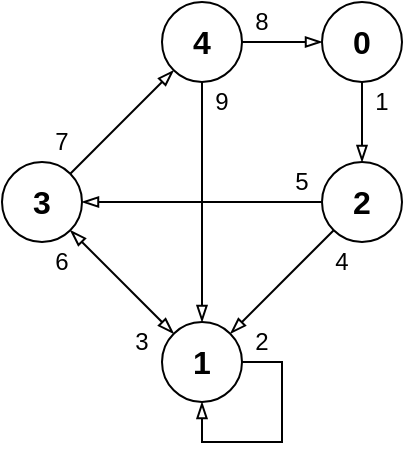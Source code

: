 <mxfile version="26.1.0">
  <diagram name="Страница — 1" id="YImroyyQGoQEcw-YtqCQ">
    <mxGraphModel dx="456" dy="263" grid="0" gridSize="10" guides="1" tooltips="1" connect="1" arrows="1" fold="1" page="0" pageScale="1" pageWidth="827" pageHeight="1169" math="0" shadow="0">
      <root>
        <mxCell id="0" />
        <mxCell id="1" parent="0" />
        <mxCell id="bkq48rS33NFkvsWlMVkS-1" value="&lt;font size=&quot;1&quot;&gt;&lt;b style=&quot;font-size: 16px;&quot;&gt;0&lt;/b&gt;&lt;/font&gt;" style="ellipse;whiteSpace=wrap;html=1;fontFamily=Helvetica;" parent="1" vertex="1">
          <mxGeometry x="320" y="200" width="40" height="40" as="geometry" />
        </mxCell>
        <mxCell id="bkq48rS33NFkvsWlMVkS-2" value="&lt;font size=&quot;1&quot;&gt;&lt;b style=&quot;font-size: 16px;&quot;&gt;2&lt;/b&gt;&lt;/font&gt;" style="ellipse;whiteSpace=wrap;html=1;fontFamily=Helvetica;" parent="1" vertex="1">
          <mxGeometry x="320" y="280" width="40" height="40" as="geometry" />
        </mxCell>
        <mxCell id="bkq48rS33NFkvsWlMVkS-3" value="&lt;font size=&quot;1&quot;&gt;&lt;b style=&quot;font-size: 16px;&quot;&gt;1&lt;/b&gt;&lt;/font&gt;" style="ellipse;whiteSpace=wrap;html=1;fontFamily=Helvetica;" parent="1" vertex="1">
          <mxGeometry x="240" y="360" width="40" height="40" as="geometry" />
        </mxCell>
        <mxCell id="bkq48rS33NFkvsWlMVkS-4" value="&lt;font size=&quot;1&quot;&gt;&lt;b style=&quot;font-size: 16px;&quot;&gt;3&lt;/b&gt;&lt;/font&gt;" style="ellipse;whiteSpace=wrap;html=1;fontFamily=Helvetica;" parent="1" vertex="1">
          <mxGeometry x="160" y="280" width="40" height="40" as="geometry" />
        </mxCell>
        <mxCell id="bkq48rS33NFkvsWlMVkS-5" value="&lt;font size=&quot;1&quot;&gt;&lt;b style=&quot;font-size: 16px;&quot;&gt;4&lt;/b&gt;&lt;/font&gt;" style="ellipse;whiteSpace=wrap;html=1;fontFamily=Helvetica;" parent="1" vertex="1">
          <mxGeometry x="240" y="200" width="40" height="40" as="geometry" />
        </mxCell>
        <mxCell id="bkq48rS33NFkvsWlMVkS-6" value="" style="endArrow=blockThin;html=1;rounded=0;exitX=0.5;exitY=1;exitDx=0;exitDy=0;entryX=0.5;entryY=0;entryDx=0;entryDy=0;endFill=0;fontFamily=Helvetica;" parent="1" source="bkq48rS33NFkvsWlMVkS-1" target="bkq48rS33NFkvsWlMVkS-2" edge="1">
          <mxGeometry width="50" height="50" relative="1" as="geometry">
            <mxPoint x="390" y="280" as="sourcePoint" />
            <mxPoint x="440" y="230" as="targetPoint" />
          </mxGeometry>
        </mxCell>
        <mxCell id="bkq48rS33NFkvsWlMVkS-7" value="" style="endArrow=blockThin;html=1;rounded=0;exitX=0;exitY=1;exitDx=0;exitDy=0;endFill=0;entryX=1;entryY=0;entryDx=0;entryDy=0;fontFamily=Helvetica;" parent="1" source="bkq48rS33NFkvsWlMVkS-2" target="bkq48rS33NFkvsWlMVkS-3" edge="1">
          <mxGeometry width="50" height="50" relative="1" as="geometry">
            <mxPoint x="349" y="248" as="sourcePoint" />
            <mxPoint x="280" y="330" as="targetPoint" />
          </mxGeometry>
        </mxCell>
        <mxCell id="bkq48rS33NFkvsWlMVkS-8" value="" style="endArrow=blockThin;html=1;rounded=0;endFill=0;exitX=0;exitY=0;exitDx=0;exitDy=0;entryX=1;entryY=1;entryDx=0;entryDy=0;startArrow=blockThin;startFill=0;fontFamily=Helvetica;" parent="1" source="bkq48rS33NFkvsWlMVkS-3" target="bkq48rS33NFkvsWlMVkS-4" edge="1">
          <mxGeometry width="50" height="50" relative="1" as="geometry">
            <mxPoint x="280" y="350" as="sourcePoint" />
            <mxPoint x="220" y="320" as="targetPoint" />
          </mxGeometry>
        </mxCell>
        <mxCell id="bkq48rS33NFkvsWlMVkS-9" value="" style="endArrow=blockThin;html=1;rounded=0;entryX=0;entryY=1;entryDx=0;entryDy=0;endFill=0;exitX=1;exitY=0;exitDx=0;exitDy=0;fontFamily=Helvetica;" parent="1" source="bkq48rS33NFkvsWlMVkS-4" target="bkq48rS33NFkvsWlMVkS-5" edge="1">
          <mxGeometry width="50" height="50" relative="1" as="geometry">
            <mxPoint x="259" y="325" as="sourcePoint" />
            <mxPoint x="170" y="270" as="targetPoint" />
          </mxGeometry>
        </mxCell>
        <mxCell id="bkq48rS33NFkvsWlMVkS-10" value="" style="endArrow=blockThin;html=1;rounded=0;entryX=0;entryY=0.5;entryDx=0;entryDy=0;endFill=0;exitX=1;exitY=0.5;exitDx=0;exitDy=0;fontFamily=Helvetica;" parent="1" source="bkq48rS33NFkvsWlMVkS-5" target="bkq48rS33NFkvsWlMVkS-1" edge="1">
          <mxGeometry width="50" height="50" relative="1" as="geometry">
            <mxPoint x="260" y="331" as="sourcePoint" />
            <mxPoint x="294" y="248" as="targetPoint" />
          </mxGeometry>
        </mxCell>
        <mxCell id="bkq48rS33NFkvsWlMVkS-11" value="" style="endArrow=blockThin;html=1;rounded=0;exitX=0;exitY=0.5;exitDx=0;exitDy=0;entryX=1;entryY=0.5;entryDx=0;entryDy=0;endFill=0;fontFamily=Helvetica;" parent="1" source="bkq48rS33NFkvsWlMVkS-2" target="bkq48rS33NFkvsWlMVkS-4" edge="1">
          <mxGeometry width="50" height="50" relative="1" as="geometry">
            <mxPoint x="230" y="320" as="sourcePoint" />
            <mxPoint x="250" y="280" as="targetPoint" />
          </mxGeometry>
        </mxCell>
        <mxCell id="bkq48rS33NFkvsWlMVkS-12" value="" style="endArrow=blockThin;html=1;rounded=0;exitX=0.5;exitY=1;exitDx=0;exitDy=0;entryX=0.5;entryY=0;entryDx=0;entryDy=0;endFill=0;fontFamily=Helvetica;" parent="1" source="bkq48rS33NFkvsWlMVkS-5" target="bkq48rS33NFkvsWlMVkS-3" edge="1">
          <mxGeometry width="50" height="50" relative="1" as="geometry">
            <mxPoint x="290" y="270" as="sourcePoint" />
            <mxPoint x="170" y="270" as="targetPoint" />
          </mxGeometry>
        </mxCell>
        <mxCell id="bkq48rS33NFkvsWlMVkS-13" value="" style="endArrow=blockThin;html=1;rounded=0;exitX=1;exitY=0.5;exitDx=0;exitDy=0;endFill=0;comic=0;curved=0;entryX=0.5;entryY=1;entryDx=0;entryDy=0;fontFamily=Helvetica;" parent="1" source="bkq48rS33NFkvsWlMVkS-3" target="bkq48rS33NFkvsWlMVkS-3" edge="1">
          <mxGeometry width="50" height="50" relative="1" as="geometry">
            <mxPoint x="300" y="440" as="sourcePoint" />
            <mxPoint x="230" y="410" as="targetPoint" />
            <Array as="points">
              <mxPoint x="300" y="380" />
              <mxPoint x="300" y="400" />
              <mxPoint x="300" y="420" />
              <mxPoint x="260" y="420" />
            </Array>
          </mxGeometry>
        </mxCell>
        <mxCell id="bkq48rS33NFkvsWlMVkS-14" value="&lt;font&gt;1&lt;/font&gt;" style="text;html=1;align=center;verticalAlign=middle;whiteSpace=wrap;rounded=0;fontFamily=Helvetica;" parent="1" vertex="1">
          <mxGeometry x="340" y="240" width="20" height="20" as="geometry" />
        </mxCell>
        <mxCell id="bkq48rS33NFkvsWlMVkS-15" value="&lt;font&gt;2&lt;/font&gt;" style="text;html=1;align=center;verticalAlign=middle;whiteSpace=wrap;rounded=0;fontFamily=Helvetica;" parent="1" vertex="1">
          <mxGeometry x="280" y="360" width="20" height="20" as="geometry" />
        </mxCell>
        <mxCell id="bkq48rS33NFkvsWlMVkS-16" value="&lt;font&gt;3&lt;/font&gt;" style="text;html=1;align=center;verticalAlign=middle;whiteSpace=wrap;rounded=0;fontFamily=Helvetica;" parent="1" vertex="1">
          <mxGeometry x="220" y="360" width="20" height="20" as="geometry" />
        </mxCell>
        <mxCell id="bkq48rS33NFkvsWlMVkS-17" value="&lt;font&gt;4&lt;/font&gt;" style="text;html=1;align=center;verticalAlign=middle;whiteSpace=wrap;rounded=0;fontFamily=Helvetica;" parent="1" vertex="1">
          <mxGeometry x="320" y="320" width="20" height="20" as="geometry" />
        </mxCell>
        <mxCell id="bkq48rS33NFkvsWlMVkS-18" value="&lt;font&gt;5&lt;/font&gt;" style="text;html=1;align=center;verticalAlign=middle;whiteSpace=wrap;rounded=0;fontFamily=Helvetica;" parent="1" vertex="1">
          <mxGeometry x="300" y="280" width="20" height="20" as="geometry" />
        </mxCell>
        <mxCell id="bkq48rS33NFkvsWlMVkS-19" value="&lt;font&gt;6&lt;/font&gt;" style="text;html=1;align=center;verticalAlign=middle;whiteSpace=wrap;rounded=0;fontFamily=Helvetica;" parent="1" vertex="1">
          <mxGeometry x="180" y="320" width="20" height="20" as="geometry" />
        </mxCell>
        <mxCell id="bkq48rS33NFkvsWlMVkS-20" value="&lt;font&gt;7&lt;/font&gt;" style="text;html=1;align=center;verticalAlign=middle;whiteSpace=wrap;rounded=0;fontFamily=Helvetica;" parent="1" vertex="1">
          <mxGeometry x="180" y="260" width="20" height="20" as="geometry" />
        </mxCell>
        <mxCell id="bkq48rS33NFkvsWlMVkS-21" value="&lt;font&gt;8&lt;/font&gt;" style="text;html=1;align=center;verticalAlign=middle;whiteSpace=wrap;rounded=0;fontFamily=Helvetica;" parent="1" vertex="1">
          <mxGeometry x="280" y="200" width="20" height="20" as="geometry" />
        </mxCell>
        <mxCell id="bkq48rS33NFkvsWlMVkS-22" value="&lt;font&gt;9&lt;/font&gt;" style="text;html=1;align=center;verticalAlign=middle;whiteSpace=wrap;rounded=0;fontFamily=Helvetica;" parent="1" vertex="1">
          <mxGeometry x="260" y="240" width="20" height="20" as="geometry" />
        </mxCell>
      </root>
    </mxGraphModel>
  </diagram>
</mxfile>
